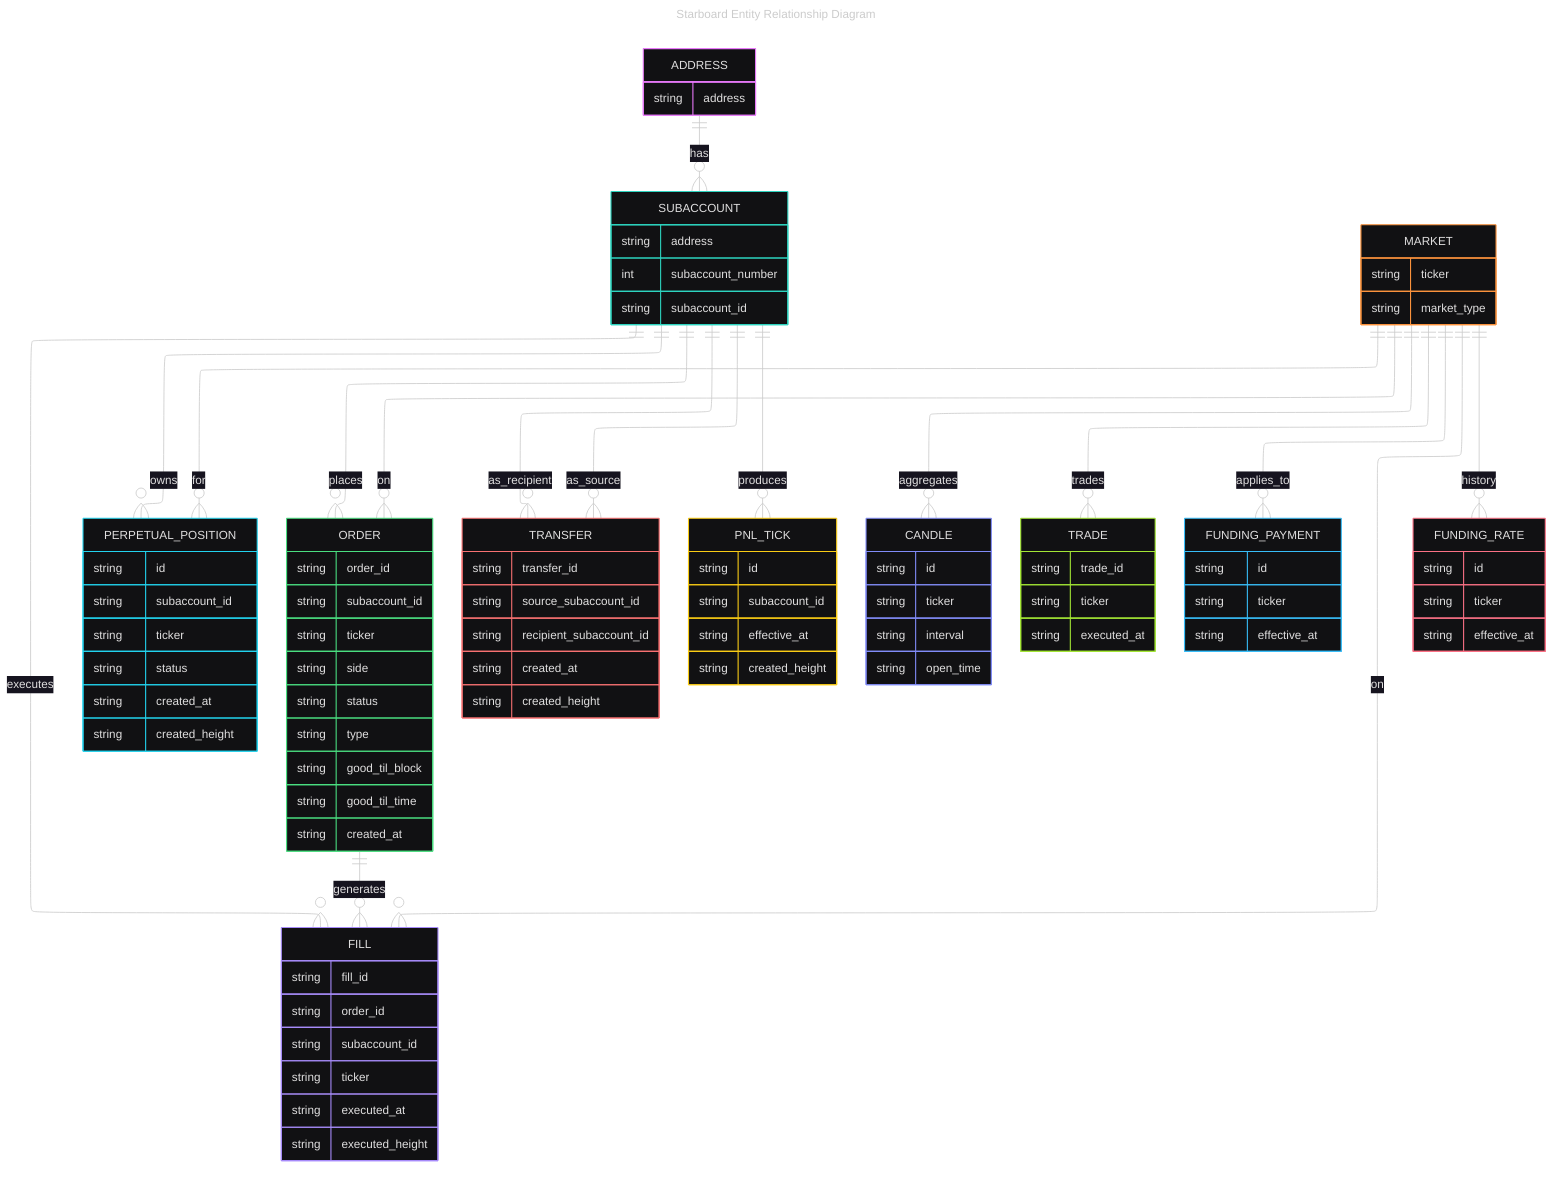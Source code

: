 ---
config:
  theme: redux-dark-color
  layout: elk
title: Starboard Entity Relationship Diagram
---
erDiagram
	direction TB
  ADDRESS {
    string address
  }

  ADDRESS ||--o{ SUBACCOUNT : has

  SUBACCOUNT {
    string address
    int    subaccount_number
    string subaccount_id
  }

  MARKET {
    string ticker
    string market_type
  }


  PERPETUAL_POSITION {
    string id
    string subaccount_id
    string ticker
    string status
    string created_at
    string created_height
  }
    SUBACCOUNT ||--o{ PERPETUAL_POSITION : owns
      MARKET ||--o{ PERPETUAL_POSITION : for

%%   ASSET_POSITION {
%%     string id
%%     string subaccount_id
%%     string asset_symbol
%%     string status
%%     string created_at
%%     string created_height
%%   }
%%     SUBACCOUNT ||--o{ ASSET_POSITION : owns

  ORDER {
    string order_id 
    string subaccount_id
    string ticker
    string side
    string status
    string type
    string good_til_block
    string good_til_time
    string created_at
  }

  SUBACCOUNT ||--o{ ORDER : places
    MARKET ||--o{ ORDER : on

  FILL {
    string fill_id 
    string order_id
    string subaccount_id
    string ticker
    string executed_at
    string executed_height
  }
      SUBACCOUNT ||--o{ FILL : executes
    ORDER ||--o{ FILL : generates
  MARKET ||--o{ FILL : on

  TRANSFER {
    string transfer_id 
    string source_subaccount_id
    string recipient_subaccount_id
    string created_at
    string created_height
  }
    SUBACCOUNT ||--o{ TRANSFER : as_source
  SUBACCOUNT ||--o{ TRANSFER : as_recipient

  PNL_TICK {
    string id 
    string subaccount_id
    string effective_at
    string created_height
  }
    SUBACCOUNT ||--o{ PNL_TICK : produces

%%   REWARD {
%%     string id
%%     string address
%%     string block_time
%%     string block_height
%%   }
%%  ADDRESS ||--o{ REWARD : earns

  CANDLE {
    string id 
    string ticker
    string interval
    string open_time
  }

  MARKET ||--o{ CANDLE : aggregates

  TRADE {
    string trade_id 
    string ticker
    string executed_at
  }
    MARKET ||--o{ TRADE : trades

  FUNDING_PAYMENT {
    string id 
    string ticker
    string effective_at
  }
  MARKET ||--o{ FUNDING_PAYMENT : applies_to


  FUNDING_RATE {
    string id 
    string ticker
    string effective_at
  }
  MARKET ||--o{ FUNDING_RATE : history